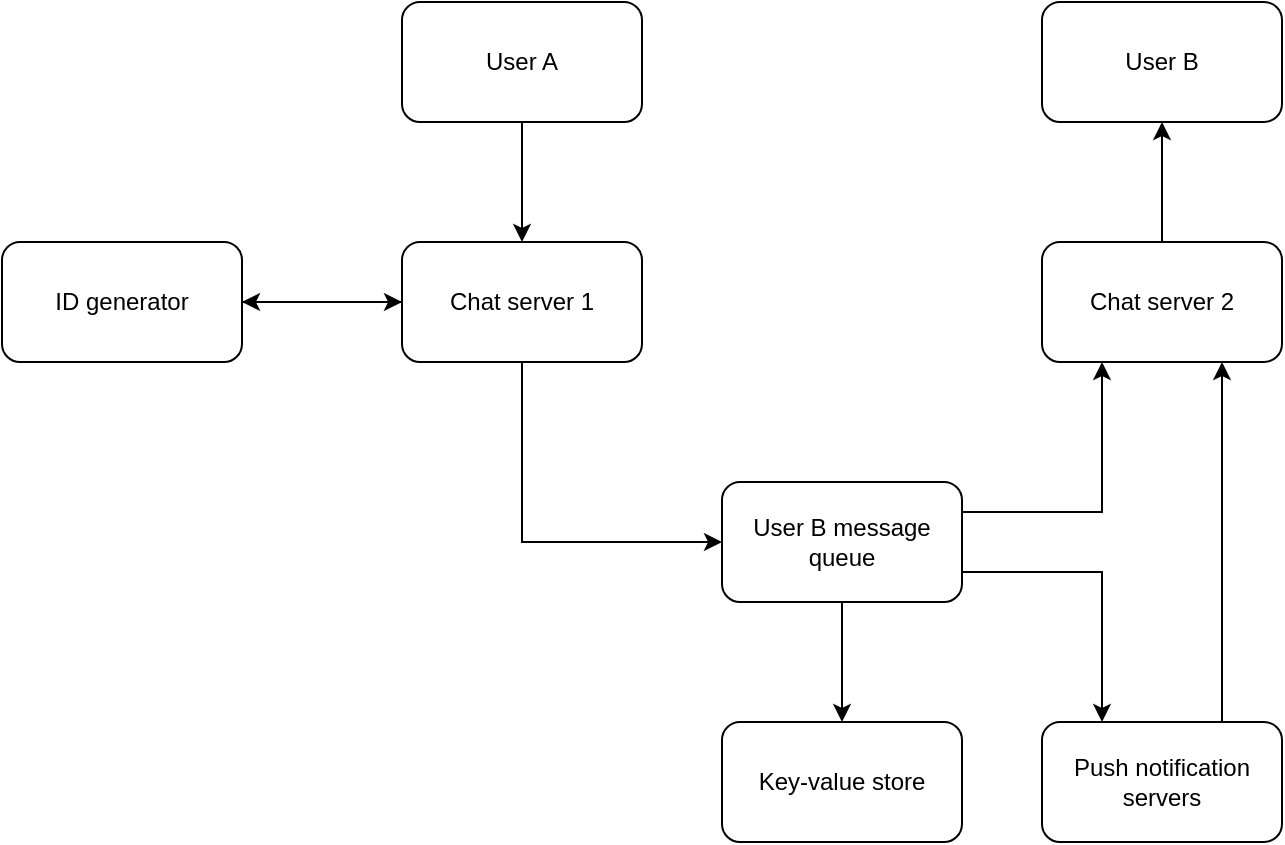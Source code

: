 <mxfile version="22.1.22" type="device">
  <diagram id="dijq7EySqOm7LpBwnqDr" name="Page-1">
    <mxGraphModel dx="882" dy="578" grid="1" gridSize="10" guides="1" tooltips="1" connect="1" arrows="1" fold="1" page="1" pageScale="1" pageWidth="850" pageHeight="1100" math="0" shadow="0">
      <root>
        <mxCell id="0" />
        <mxCell id="1" parent="0" />
        <mxCell id="yubhTosG7002OV7giInH-9" style="edgeStyle=orthogonalEdgeStyle;rounded=0;orthogonalLoop=1;jettySize=auto;html=1;exitX=0.5;exitY=1;exitDx=0;exitDy=0;entryX=0.5;entryY=0;entryDx=0;entryDy=0;" edge="1" parent="1" source="yubhTosG7002OV7giInH-1" target="yubhTosG7002OV7giInH-3">
          <mxGeometry relative="1" as="geometry" />
        </mxCell>
        <mxCell id="yubhTosG7002OV7giInH-1" value="User A" style="rounded=1;whiteSpace=wrap;html=1;" vertex="1" parent="1">
          <mxGeometry x="280" y="40" width="120" height="60" as="geometry" />
        </mxCell>
        <mxCell id="yubhTosG7002OV7giInH-11" style="edgeStyle=orthogonalEdgeStyle;rounded=0;orthogonalLoop=1;jettySize=auto;html=1;exitX=1;exitY=0.5;exitDx=0;exitDy=0;entryX=0;entryY=0.5;entryDx=0;entryDy=0;" edge="1" parent="1" source="yubhTosG7002OV7giInH-2" target="yubhTosG7002OV7giInH-3">
          <mxGeometry relative="1" as="geometry" />
        </mxCell>
        <mxCell id="yubhTosG7002OV7giInH-2" value="ID generator" style="rounded=1;whiteSpace=wrap;html=1;" vertex="1" parent="1">
          <mxGeometry x="80" y="160" width="120" height="60" as="geometry" />
        </mxCell>
        <mxCell id="yubhTosG7002OV7giInH-10" style="edgeStyle=orthogonalEdgeStyle;rounded=0;orthogonalLoop=1;jettySize=auto;html=1;exitX=0;exitY=0.5;exitDx=0;exitDy=0;entryX=1;entryY=0.5;entryDx=0;entryDy=0;" edge="1" parent="1" source="yubhTosG7002OV7giInH-3" target="yubhTosG7002OV7giInH-2">
          <mxGeometry relative="1" as="geometry" />
        </mxCell>
        <mxCell id="yubhTosG7002OV7giInH-12" style="edgeStyle=orthogonalEdgeStyle;rounded=0;orthogonalLoop=1;jettySize=auto;html=1;exitX=0.5;exitY=1;exitDx=0;exitDy=0;entryX=0;entryY=0.5;entryDx=0;entryDy=0;" edge="1" parent="1" source="yubhTosG7002OV7giInH-3" target="yubhTosG7002OV7giInH-6">
          <mxGeometry relative="1" as="geometry" />
        </mxCell>
        <mxCell id="yubhTosG7002OV7giInH-3" value="Chat server 1" style="rounded=1;whiteSpace=wrap;html=1;" vertex="1" parent="1">
          <mxGeometry x="280" y="160" width="120" height="60" as="geometry" />
        </mxCell>
        <mxCell id="yubhTosG7002OV7giInH-4" value="User B" style="rounded=1;whiteSpace=wrap;html=1;" vertex="1" parent="1">
          <mxGeometry x="600" y="40" width="120" height="60" as="geometry" />
        </mxCell>
        <mxCell id="yubhTosG7002OV7giInH-14" style="edgeStyle=orthogonalEdgeStyle;rounded=0;orthogonalLoop=1;jettySize=auto;html=1;exitX=0.5;exitY=0;exitDx=0;exitDy=0;" edge="1" parent="1" source="yubhTosG7002OV7giInH-5" target="yubhTosG7002OV7giInH-4">
          <mxGeometry relative="1" as="geometry" />
        </mxCell>
        <mxCell id="yubhTosG7002OV7giInH-5" value="Chat server 2" style="rounded=1;whiteSpace=wrap;html=1;" vertex="1" parent="1">
          <mxGeometry x="600" y="160" width="120" height="60" as="geometry" />
        </mxCell>
        <mxCell id="yubhTosG7002OV7giInH-13" style="edgeStyle=orthogonalEdgeStyle;rounded=0;orthogonalLoop=1;jettySize=auto;html=1;exitX=0.5;exitY=1;exitDx=0;exitDy=0;entryX=0.5;entryY=0;entryDx=0;entryDy=0;" edge="1" parent="1" source="yubhTosG7002OV7giInH-6" target="yubhTosG7002OV7giInH-7">
          <mxGeometry relative="1" as="geometry" />
        </mxCell>
        <mxCell id="yubhTosG7002OV7giInH-16" style="edgeStyle=orthogonalEdgeStyle;rounded=0;orthogonalLoop=1;jettySize=auto;html=1;exitX=1;exitY=0.25;exitDx=0;exitDy=0;entryX=0.25;entryY=1;entryDx=0;entryDy=0;" edge="1" parent="1" source="yubhTosG7002OV7giInH-6" target="yubhTosG7002OV7giInH-5">
          <mxGeometry relative="1" as="geometry" />
        </mxCell>
        <mxCell id="yubhTosG7002OV7giInH-17" style="edgeStyle=orthogonalEdgeStyle;rounded=0;orthogonalLoop=1;jettySize=auto;html=1;exitX=1;exitY=0.75;exitDx=0;exitDy=0;entryX=0.25;entryY=0;entryDx=0;entryDy=0;" edge="1" parent="1" source="yubhTosG7002OV7giInH-6" target="yubhTosG7002OV7giInH-8">
          <mxGeometry relative="1" as="geometry" />
        </mxCell>
        <mxCell id="yubhTosG7002OV7giInH-6" value="User B message queue" style="rounded=1;whiteSpace=wrap;html=1;" vertex="1" parent="1">
          <mxGeometry x="440" y="280" width="120" height="60" as="geometry" />
        </mxCell>
        <mxCell id="yubhTosG7002OV7giInH-7" value="Key-value store" style="rounded=1;whiteSpace=wrap;html=1;" vertex="1" parent="1">
          <mxGeometry x="440" y="400" width="120" height="60" as="geometry" />
        </mxCell>
        <mxCell id="yubhTosG7002OV7giInH-18" style="edgeStyle=orthogonalEdgeStyle;rounded=0;orthogonalLoop=1;jettySize=auto;html=1;exitX=0.75;exitY=0;exitDx=0;exitDy=0;entryX=0.75;entryY=1;entryDx=0;entryDy=0;" edge="1" parent="1" source="yubhTosG7002OV7giInH-8" target="yubhTosG7002OV7giInH-5">
          <mxGeometry relative="1" as="geometry" />
        </mxCell>
        <mxCell id="yubhTosG7002OV7giInH-8" value="Push notification servers" style="rounded=1;whiteSpace=wrap;html=1;" vertex="1" parent="1">
          <mxGeometry x="600" y="400" width="120" height="60" as="geometry" />
        </mxCell>
      </root>
    </mxGraphModel>
  </diagram>
</mxfile>
